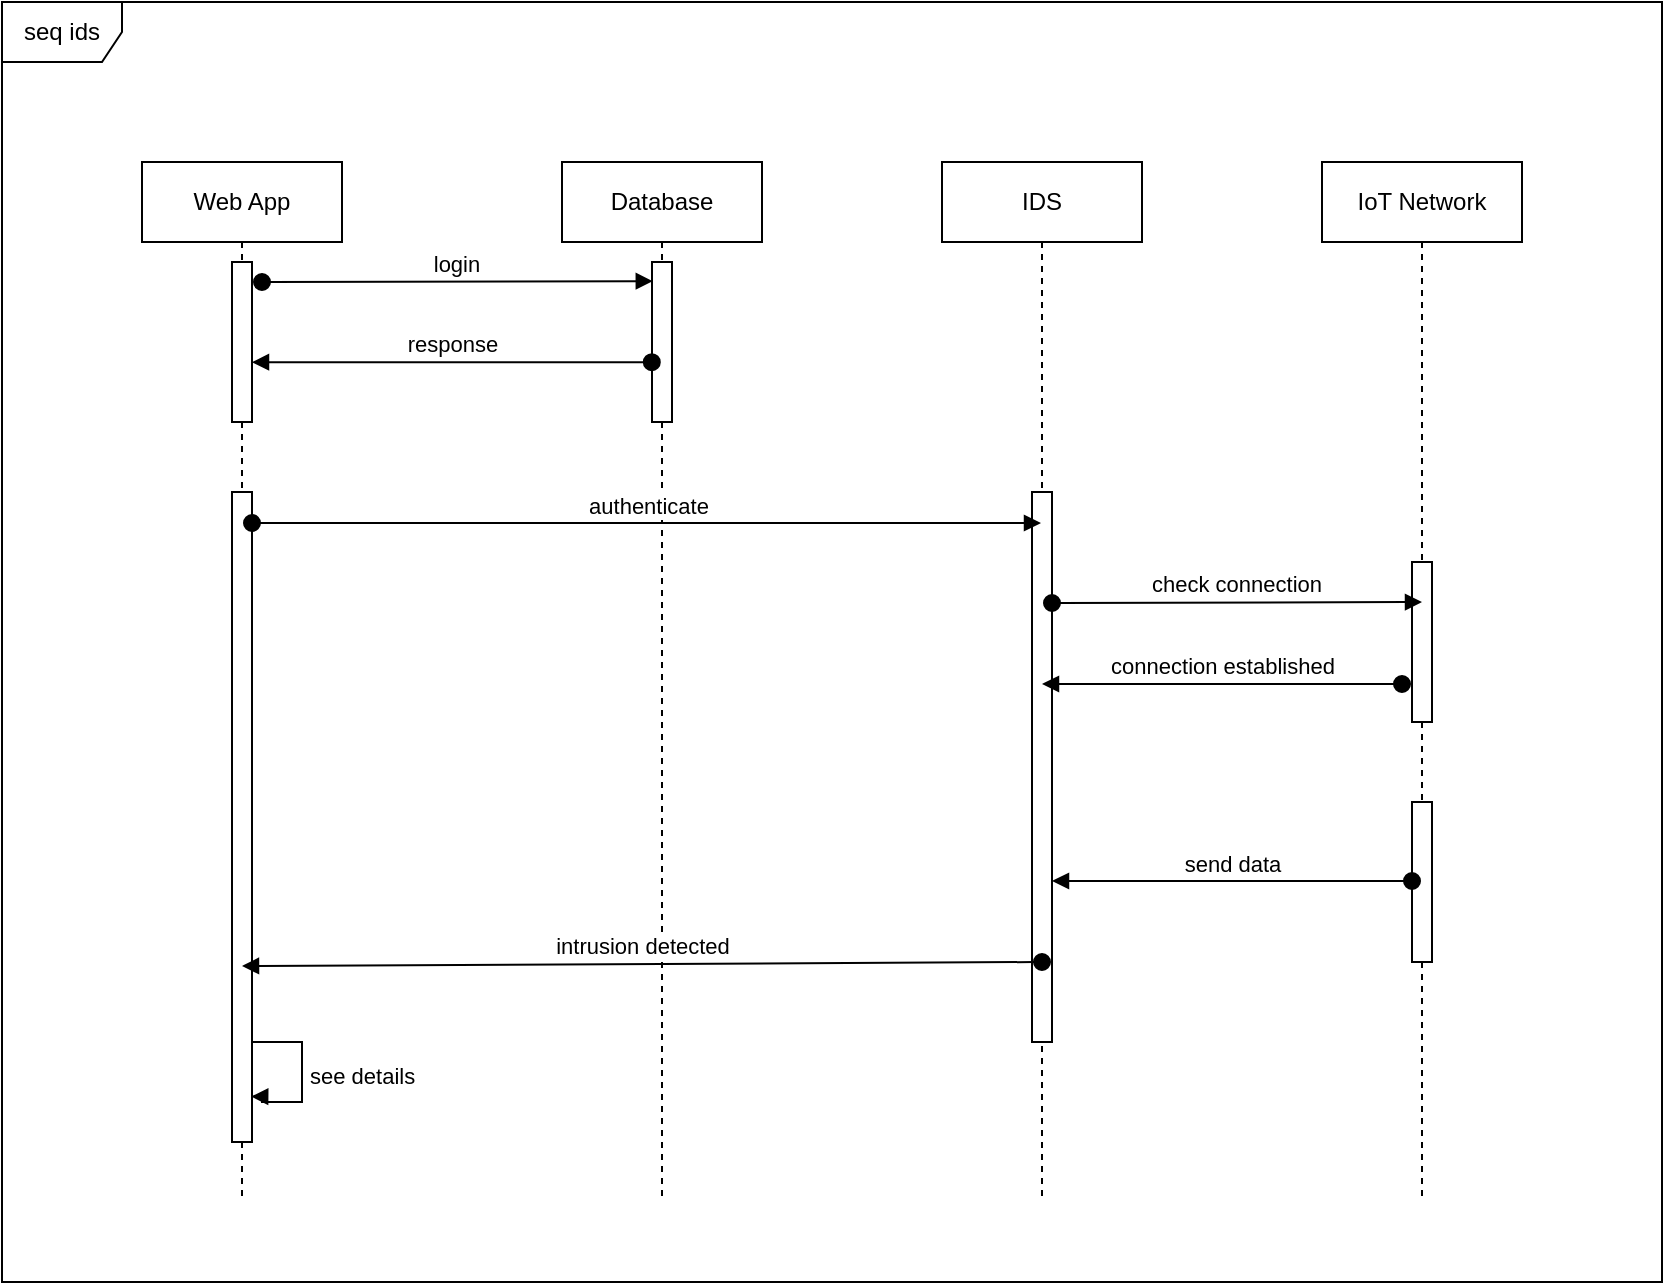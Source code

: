 <mxfile type="device" version="11.3.2" pages="1"><diagram id="68E9eEOF7brCnCDmVb8j" name="Page-1"><mxGraphModel grid="1" dx="1024" dy="526" gridSize="10" guides="1" tooltips="1" connect="1" arrows="1" fold="1" page="1" pageScale="1" pageWidth="850" pageHeight="1100" background="#ffffff" math="0" shadow="0"><root><mxCell id="0" /><mxCell id="1" parent="0" /><mxCell id="H8XIRZNlarnh2URpxQM6-1" value="seq ids" parent="1" style="shape=umlFrame;whiteSpace=wrap;html=1;" vertex="1"><mxGeometry as="geometry" y="40" x="10" height="640" width="830" /></mxCell><mxCell id="H8XIRZNlarnh2URpxQM6-2" value="Web App" parent="1" style="shape=umlLifeline;perimeter=lifelinePerimeter;whiteSpace=wrap;html=1;container=1;collapsible=0;recursiveResize=0;outlineConnect=0;" vertex="1"><mxGeometry as="geometry" y="120" x="80" height="520" width="100" /></mxCell><mxCell id="H8XIRZNlarnh2URpxQM6-6" value="" parent="H8XIRZNlarnh2URpxQM6-2" style="html=1;points=[];perimeter=orthogonalPerimeter;" vertex="1"><mxGeometry as="geometry" y="50" x="45" height="80" width="10" /></mxCell><mxCell id="H8XIRZNlarnh2URpxQM6-9" value="login" parent="H8XIRZNlarnh2URpxQM6-2" target="H8XIRZNlarnh2URpxQM6-7" edge="1" style="html=1;verticalAlign=bottom;startArrow=oval;startFill=1;endArrow=block;startSize=8;entryX=0.04;entryY=0.12;entryDx=0;entryDy=0;entryPerimeter=0;"><mxGeometry as="geometry" relative="1" width="60"><mxPoint as="sourcePoint" y="60" x="60" /><mxPoint as="targetPoint" y="60" x="120" /></mxGeometry></mxCell><mxCell id="H8XIRZNlarnh2URpxQM6-11" value="" parent="H8XIRZNlarnh2URpxQM6-2" style="html=1;points=[];perimeter=orthogonalPerimeter;" vertex="1"><mxGeometry as="geometry" y="165" x="45" height="325" width="10" /></mxCell><mxCell id="H8XIRZNlarnh2URpxQM6-3" value="Database&lt;span style=&quot;display: inline ; float: none ; background-color: transparent ; color: rgb(0 , 0 , 0) ; font-family: &amp;#34;helvetica&amp;#34; , &amp;#34;arial&amp;#34; , sans-serif ; font-size: 0px ; font-style: normal ; font-variant: normal ; font-weight: 400 ; letter-spacing: normal ; text-align: left ; text-decoration: none ; text-indent: 0px ; text-transform: none ; white-space: nowrap ; word-spacing: 0px&quot;&gt;%3CmxGraphModel%3E%3Croot%3E%3CmxCell%20id%3D%220%22%20%2F%3E%3CmxCell%20id%3D%221%22%20parent%3D%220%22%20%2F%3E%3CmxCell%20id%3D%222%22%20value%3D%22Web%20App%22%20parent%3D%221%22%20style%3D%22shape%3DumlLifeline%3Bperimeter%3DlifelinePerimeter%3BwhiteSpace%3Dwrap%3Bhtml%3D1%3Bcontainer%3D1%3Bcollapsible%3D0%3BrecursiveResize%3D0%3BoutlineConnect%3D0%3B%22%20vertex%3D%221%22%3E%3CmxGeometry%20as%3D%22geometry%22%20y%3D%22120%22%20x%3D%2240%22%20height%3D%22300%22%20width%3D%22100%22%20%2F%3E%3C%2FmxCell%3E%3C%2Froot%3E%3C%2FmxGraphModel%3E&lt;/span&gt;" parent="1" style="shape=umlLifeline;perimeter=lifelinePerimeter;whiteSpace=wrap;html=1;container=1;collapsible=0;recursiveResize=0;outlineConnect=0;" vertex="1"><mxGeometry as="geometry" y="120" x="290" height="520" width="100" /></mxCell><mxCell id="H8XIRZNlarnh2URpxQM6-7" value="" parent="H8XIRZNlarnh2URpxQM6-3" style="html=1;points=[];perimeter=orthogonalPerimeter;" vertex="1"><mxGeometry as="geometry" y="50" x="45" height="80" width="10" /></mxCell><mxCell id="H8XIRZNlarnh2URpxQM6-4" value="IDS" parent="1" style="shape=umlLifeline;perimeter=lifelinePerimeter;whiteSpace=wrap;html=1;container=1;collapsible=0;recursiveResize=0;outlineConnect=0;" vertex="1"><mxGeometry as="geometry" y="120" x="480" height="520" width="100" /></mxCell><mxCell id="H8XIRZNlarnh2URpxQM6-13" value="" parent="H8XIRZNlarnh2URpxQM6-4" style="html=1;points=[];perimeter=orthogonalPerimeter;" vertex="1"><mxGeometry as="geometry" y="165" x="45" height="275" width="10" /></mxCell><mxCell id="H8XIRZNlarnh2URpxQM6-5" value="IoT Network" parent="1" style="shape=umlLifeline;perimeter=lifelinePerimeter;whiteSpace=wrap;html=1;container=1;collapsible=0;recursiveResize=0;outlineConnect=0;" vertex="1"><mxGeometry as="geometry" y="120" x="670" height="520" width="100" /></mxCell><mxCell id="H8XIRZNlarnh2URpxQM6-17" value="" parent="H8XIRZNlarnh2URpxQM6-5" style="html=1;points=[];perimeter=orthogonalPerimeter;" vertex="1"><mxGeometry as="geometry" y="320" x="45" height="80" width="10" /></mxCell><mxCell id="H8XIRZNlarnh2URpxQM6-10" value="response" parent="1" target="H8XIRZNlarnh2URpxQM6-6" edge="1" style="html=1;verticalAlign=bottom;startArrow=oval;startFill=1;endArrow=block;startSize=8;"><mxGeometry as="geometry" relative="1" width="60"><mxPoint as="sourcePoint" y="220.1" x="334.9" /><mxPoint as="targetPoint" y="221" x="140" /></mxGeometry></mxCell><mxCell id="H8XIRZNlarnh2URpxQM6-12" value="authenticate" parent="1" target="H8XIRZNlarnh2URpxQM6-4" edge="1" style="html=1;verticalAlign=bottom;startArrow=oval;startFill=1;endArrow=block;startSize=8;"><mxGeometry as="geometry" relative="1" width="60"><mxPoint as="sourcePoint" y="300.5" x="135" /><mxPoint as="targetPoint" y="300.1" x="330.4" /></mxGeometry></mxCell><mxCell id="H8XIRZNlarnh2URpxQM6-16" value="" parent="1" style="html=1;points=[];perimeter=orthogonalPerimeter;" vertex="1"><mxGeometry as="geometry" y="320" x="715" height="80" width="10" /></mxCell><mxCell id="H8XIRZNlarnh2URpxQM6-15" value="connection established" parent="1" edge="1" style="html=1;verticalAlign=bottom;startArrow=oval;startFill=1;endArrow=block;startSize=8;"><mxGeometry as="geometry" relative="1" width="60"><mxPoint as="sourcePoint" y="381" x="710" /><mxPoint as="targetPoint" y="381" x="530" /></mxGeometry></mxCell><mxCell id="H8XIRZNlarnh2URpxQM6-14" value="check connection" parent="1" edge="1" style="html=1;verticalAlign=bottom;startArrow=oval;startFill=1;endArrow=block;startSize=8;"><mxGeometry as="geometry" relative="1" width="60"><mxPoint as="sourcePoint" y="340.5" x="535" /><mxPoint as="targetPoint" y="340" x="720" /></mxGeometry></mxCell><mxCell id="H8XIRZNlarnh2URpxQM6-18" value="send data" parent="1" edge="1" style="html=1;verticalAlign=bottom;startArrow=oval;startFill=1;endArrow=block;startSize=8;"><mxGeometry as="geometry" relative="1" width="60"><mxPoint as="sourcePoint" y="479.5" x="715" /><mxPoint as="targetPoint" y="479.5" x="535" /></mxGeometry></mxCell><mxCell id="H8XIRZNlarnh2URpxQM6-20" value="intrusion detected" parent="1" edge="1" style="html=1;verticalAlign=bottom;startArrow=oval;startFill=1;endArrow=block;startSize=8;"><mxGeometry as="geometry" relative="1" width="60"><mxPoint as="sourcePoint" y="520" x="530" /><mxPoint as="targetPoint" y="522" x="130" /></mxGeometry></mxCell><mxCell id="H8XIRZNlarnh2URpxQM6-22" value="see details" parent="1" target="H8XIRZNlarnh2URpxQM6-11" edge="1" style="edgeStyle=orthogonalEdgeStyle;html=1;align=left;spacingLeft=2;endArrow=block;rounded=0;entryX=0.96;entryY=0.93;entryDx=0;entryDy=0;entryPerimeter=0;"><mxGeometry as="geometry" relative="1"><mxPoint as="sourcePoint" y="560" x="135" /><Array as="points"><mxPoint y="560" x="160" /><mxPoint y="590" x="160" /><mxPoint y="590" x="140" /><mxPoint y="587" x="140" /></Array><mxPoint as="targetPoint" y="580" x="135" /></mxGeometry></mxCell></root></mxGraphModel></diagram></mxfile>